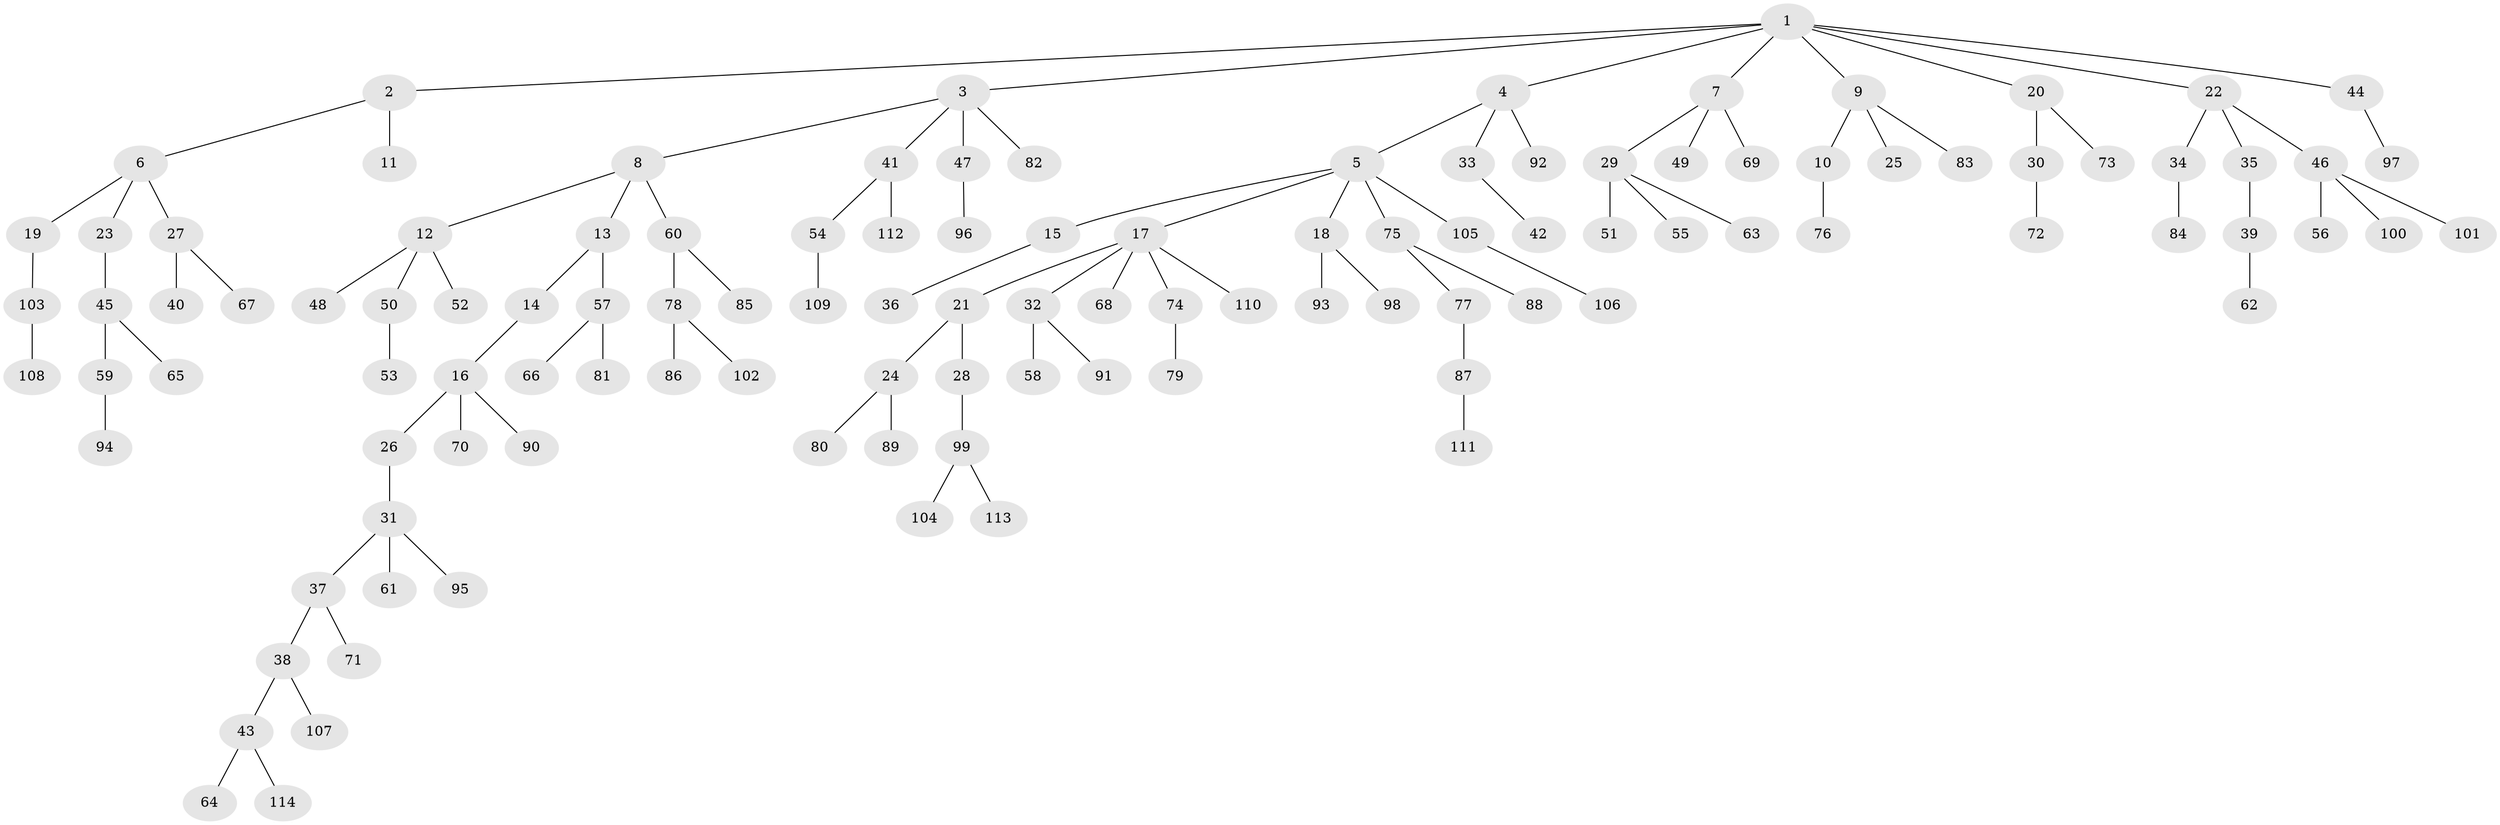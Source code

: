 // coarse degree distribution, {9: 0.013157894736842105, 2: 0.15789473684210525, 4: 0.06578947368421052, 3: 0.15789473684210525, 7: 0.013157894736842105, 5: 0.013157894736842105, 1: 0.5657894736842105, 6: 0.013157894736842105}
// Generated by graph-tools (version 1.1) at 2025/52/02/27/25 19:52:12]
// undirected, 114 vertices, 113 edges
graph export_dot {
graph [start="1"]
  node [color=gray90,style=filled];
  1;
  2;
  3;
  4;
  5;
  6;
  7;
  8;
  9;
  10;
  11;
  12;
  13;
  14;
  15;
  16;
  17;
  18;
  19;
  20;
  21;
  22;
  23;
  24;
  25;
  26;
  27;
  28;
  29;
  30;
  31;
  32;
  33;
  34;
  35;
  36;
  37;
  38;
  39;
  40;
  41;
  42;
  43;
  44;
  45;
  46;
  47;
  48;
  49;
  50;
  51;
  52;
  53;
  54;
  55;
  56;
  57;
  58;
  59;
  60;
  61;
  62;
  63;
  64;
  65;
  66;
  67;
  68;
  69;
  70;
  71;
  72;
  73;
  74;
  75;
  76;
  77;
  78;
  79;
  80;
  81;
  82;
  83;
  84;
  85;
  86;
  87;
  88;
  89;
  90;
  91;
  92;
  93;
  94;
  95;
  96;
  97;
  98;
  99;
  100;
  101;
  102;
  103;
  104;
  105;
  106;
  107;
  108;
  109;
  110;
  111;
  112;
  113;
  114;
  1 -- 2;
  1 -- 3;
  1 -- 4;
  1 -- 7;
  1 -- 9;
  1 -- 20;
  1 -- 22;
  1 -- 44;
  2 -- 6;
  2 -- 11;
  3 -- 8;
  3 -- 41;
  3 -- 47;
  3 -- 82;
  4 -- 5;
  4 -- 33;
  4 -- 92;
  5 -- 15;
  5 -- 17;
  5 -- 18;
  5 -- 75;
  5 -- 105;
  6 -- 19;
  6 -- 23;
  6 -- 27;
  7 -- 29;
  7 -- 49;
  7 -- 69;
  8 -- 12;
  8 -- 13;
  8 -- 60;
  9 -- 10;
  9 -- 25;
  9 -- 83;
  10 -- 76;
  12 -- 48;
  12 -- 50;
  12 -- 52;
  13 -- 14;
  13 -- 57;
  14 -- 16;
  15 -- 36;
  16 -- 26;
  16 -- 70;
  16 -- 90;
  17 -- 21;
  17 -- 32;
  17 -- 68;
  17 -- 74;
  17 -- 110;
  18 -- 93;
  18 -- 98;
  19 -- 103;
  20 -- 30;
  20 -- 73;
  21 -- 24;
  21 -- 28;
  22 -- 34;
  22 -- 35;
  22 -- 46;
  23 -- 45;
  24 -- 80;
  24 -- 89;
  26 -- 31;
  27 -- 40;
  27 -- 67;
  28 -- 99;
  29 -- 51;
  29 -- 55;
  29 -- 63;
  30 -- 72;
  31 -- 37;
  31 -- 61;
  31 -- 95;
  32 -- 58;
  32 -- 91;
  33 -- 42;
  34 -- 84;
  35 -- 39;
  37 -- 38;
  37 -- 71;
  38 -- 43;
  38 -- 107;
  39 -- 62;
  41 -- 54;
  41 -- 112;
  43 -- 64;
  43 -- 114;
  44 -- 97;
  45 -- 59;
  45 -- 65;
  46 -- 56;
  46 -- 100;
  46 -- 101;
  47 -- 96;
  50 -- 53;
  54 -- 109;
  57 -- 66;
  57 -- 81;
  59 -- 94;
  60 -- 78;
  60 -- 85;
  74 -- 79;
  75 -- 77;
  75 -- 88;
  77 -- 87;
  78 -- 86;
  78 -- 102;
  87 -- 111;
  99 -- 104;
  99 -- 113;
  103 -- 108;
  105 -- 106;
}
